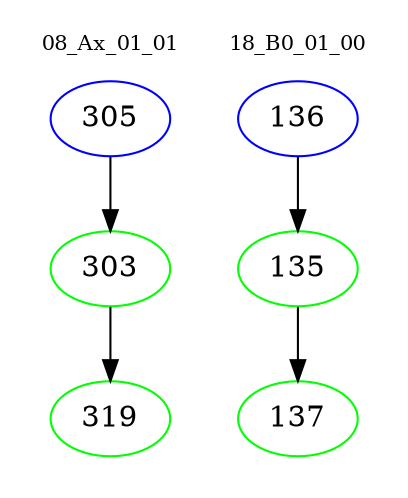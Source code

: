 digraph{
subgraph cluster_0 {
color = white
label = "08_Ax_01_01";
fontsize=10;
T0_305 [label="305", color="blue"]
T0_305 -> T0_303 [color="black"]
T0_303 [label="303", color="green"]
T0_303 -> T0_319 [color="black"]
T0_319 [label="319", color="green"]
}
subgraph cluster_1 {
color = white
label = "18_B0_01_00";
fontsize=10;
T1_136 [label="136", color="blue"]
T1_136 -> T1_135 [color="black"]
T1_135 [label="135", color="green"]
T1_135 -> T1_137 [color="black"]
T1_137 [label="137", color="green"]
}
}

